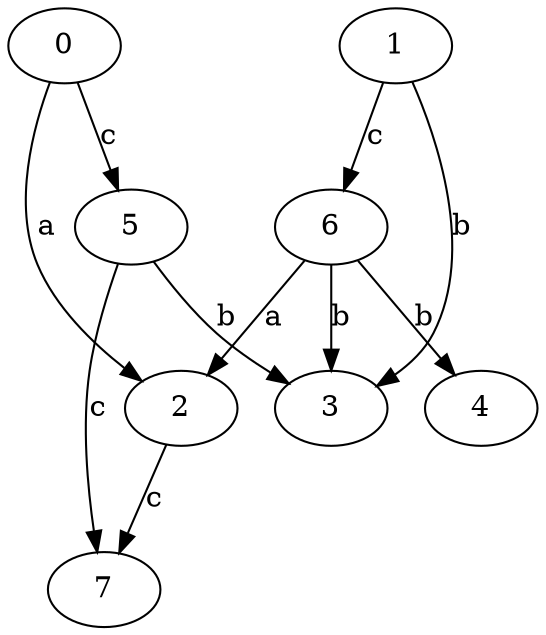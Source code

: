 strict digraph  {
0;
1;
2;
3;
4;
5;
6;
7;
0 -> 2  [label=a];
0 -> 5  [label=c];
1 -> 3  [label=b];
1 -> 6  [label=c];
2 -> 7  [label=c];
5 -> 3  [label=b];
5 -> 7  [label=c];
6 -> 2  [label=a];
6 -> 3  [label=b];
6 -> 4  [label=b];
}
